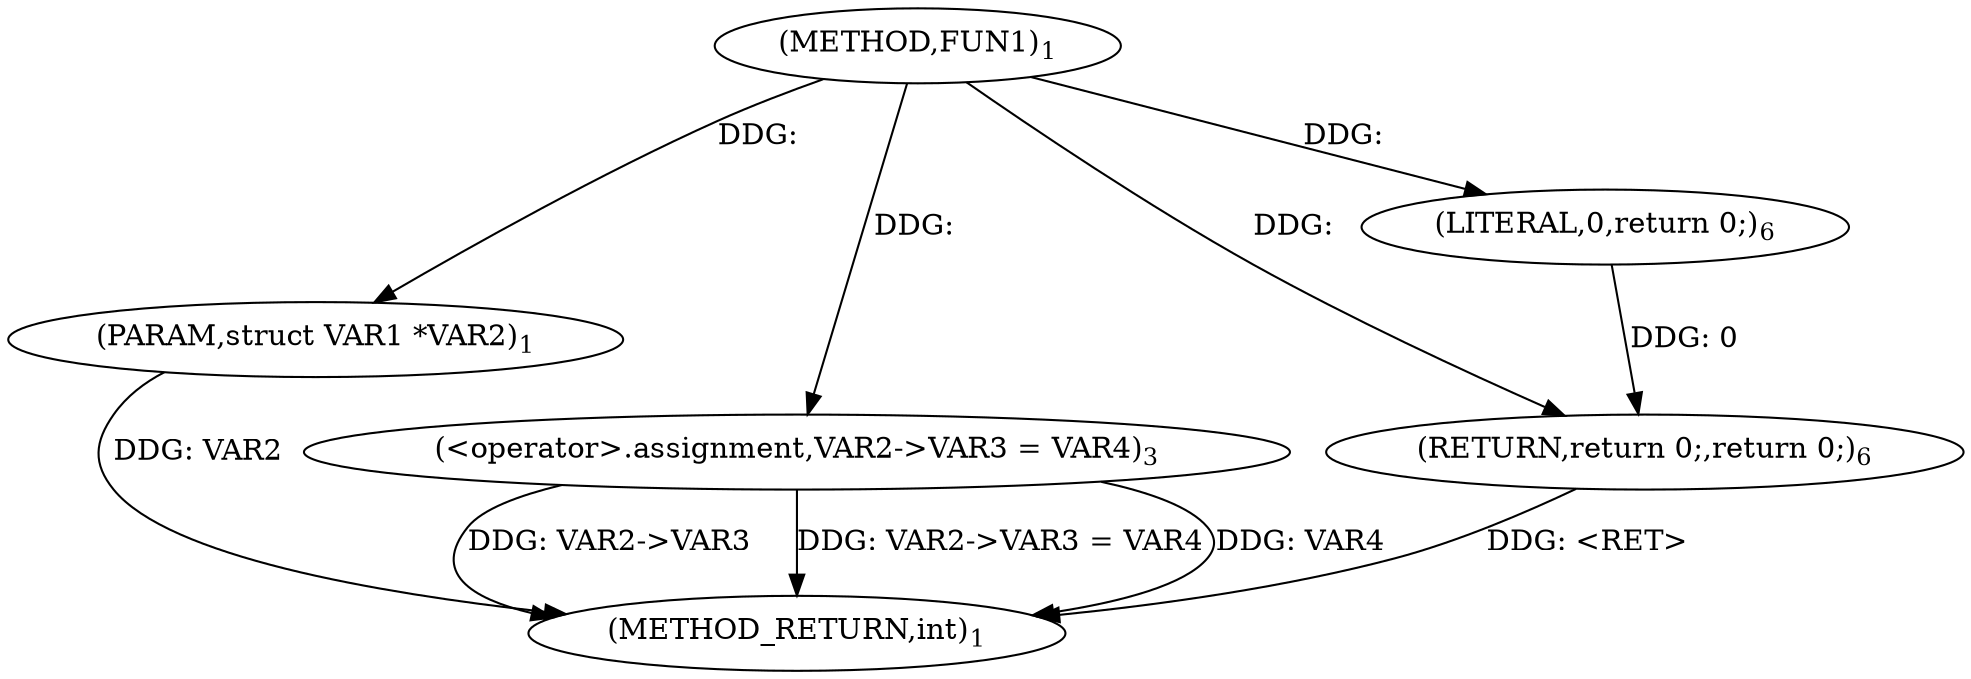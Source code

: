 digraph "FUN1" {  
"8" [label = <(METHOD,FUN1)<SUB>1</SUB>> ]
"18" [label = <(METHOD_RETURN,int)<SUB>1</SUB>> ]
"9" [label = <(PARAM,struct VAR1 *VAR2)<SUB>1</SUB>> ]
"11" [label = <(&lt;operator&gt;.assignment,VAR2-&gt;VAR3 = VAR4)<SUB>3</SUB>> ]
"16" [label = <(RETURN,return 0;,return 0;)<SUB>6</SUB>> ]
"17" [label = <(LITERAL,0,return 0;)<SUB>6</SUB>> ]
  "16" -> "18"  [ label = "DDG: &lt;RET&gt;"] 
  "9" -> "18"  [ label = "DDG: VAR2"] 
  "11" -> "18"  [ label = "DDG: VAR2-&gt;VAR3"] 
  "11" -> "18"  [ label = "DDG: VAR2-&gt;VAR3 = VAR4"] 
  "11" -> "18"  [ label = "DDG: VAR4"] 
  "8" -> "9"  [ label = "DDG: "] 
  "8" -> "11"  [ label = "DDG: "] 
  "17" -> "16"  [ label = "DDG: 0"] 
  "8" -> "16"  [ label = "DDG: "] 
  "8" -> "17"  [ label = "DDG: "] 
}
